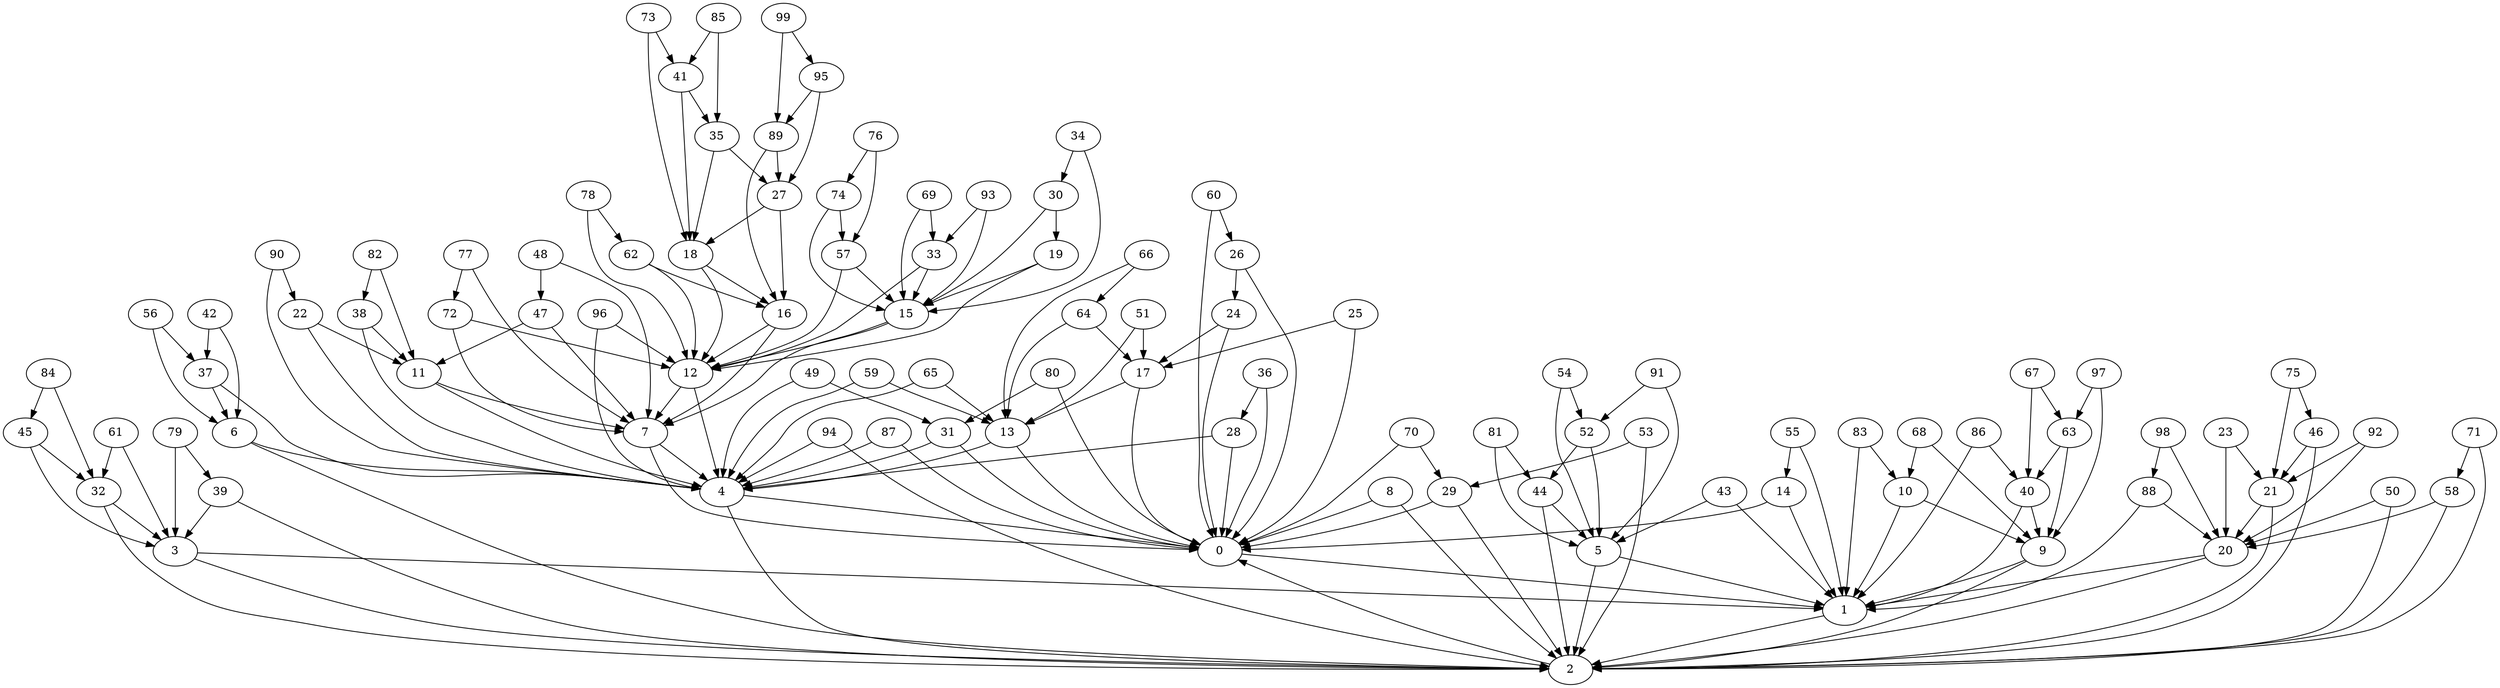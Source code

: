 digraph my_graph {
0 [label=0]
1 [label=1]
2 [label=2]
3 [label=3]
4 [label=4]
5 [label=5]
6 [label=6]
7 [label=7]
8 [label=8]
9 [label=9]
10 [label=10]
11 [label=11]
12 [label=12]
13 [label=13]
14 [label=14]
15 [label=15]
16 [label=16]
17 [label=17]
18 [label=18]
19 [label=19]
20 [label=20]
21 [label=21]
22 [label=22]
23 [label=23]
24 [label=24]
25 [label=25]
26 [label=26]
27 [label=27]
28 [label=28]
29 [label=29]
30 [label=30]
31 [label=31]
32 [label=32]
33 [label=33]
34 [label=34]
35 [label=35]
36 [label=36]
37 [label=37]
38 [label=38]
39 [label=39]
40 [label=40]
41 [label=41]
42 [label=42]
43 [label=43]
44 [label=44]
45 [label=45]
46 [label=46]
47 [label=47]
48 [label=48]
49 [label=49]
50 [label=50]
51 [label=51]
52 [label=52]
53 [label=53]
54 [label=54]
55 [label=55]
56 [label=56]
57 [label=57]
58 [label=58]
59 [label=59]
60 [label=60]
61 [label=61]
62 [label=62]
63 [label=63]
64 [label=64]
65 [label=65]
66 [label=66]
67 [label=67]
68 [label=68]
69 [label=69]
70 [label=70]
71 [label=71]
72 [label=72]
73 [label=73]
74 [label=74]
75 [label=75]
76 [label=76]
77 [label=77]
78 [label=78]
79 [label=79]
80 [label=80]
81 [label=81]
82 [label=82]
83 [label=83]
84 [label=84]
85 [label=85]
86 [label=86]
87 [label=87]
88 [label=88]
89 [label=89]
90 [label=90]
91 [label=91]
92 [label=92]
93 [label=93]
94 [label=94]
95 [label=95]
96 [label=96]
97 [label=97]
98 [label=98]
99 [label=99]
0->1
1->2
2->0
3->1
3->2
4->2
4->0
5->1
5->2
6->4
6->2
7->4
7->0
8->2
8->0
9->1
9->2
10->9
10->1
11->7
11->4
12->7
12->4
13->4
13->0
14->0
14->1
15->12
15->7
16->12
16->7
17->13
17->0
18->16
18->12
19->15
19->12
20->1
20->2
21->20
21->2
22->11
22->4
23->21
23->20
24->17
24->0
25->17
25->0
26->24
26->0
27->18
27->16
28->4
28->0
29->2
29->0
30->19
30->15
31->4
31->0
32->3
32->2
33->15
33->12
34->30
34->15
35->27
35->18
36->28
36->0
37->6
37->4
38->11
38->4
39->3
39->2
40->9
40->1
41->35
41->18
42->37
42->6
43->5
43->1
44->5
44->2
45->32
45->3
46->21
46->2
47->11
47->7
48->47
48->7
49->31
49->4
50->20
50->2
51->17
51->13
52->44
52->5
53->29
53->2
54->52
54->5
55->14
55->1
56->37
56->6
57->15
57->12
58->20
58->2
59->13
59->4
60->26
60->0
61->32
61->3
62->16
62->12
63->40
63->9
64->17
64->13
65->13
65->4
66->64
66->13
67->63
67->40
68->10
68->9
69->33
69->15
70->29
70->0
71->58
71->2
72->12
72->7
73->41
73->18
74->57
74->15
75->46
75->21
76->74
76->57
77->72
77->7
78->62
78->12
79->39
79->3
80->31
80->0
81->44
81->5
82->38
82->11
83->10
83->1
84->45
84->32
85->41
85->35
86->40
86->1
87->4
87->0
88->20
88->1
89->27
89->16
90->22
90->4
91->52
91->5
92->21
92->20
93->33
93->15
94->4
94->2
95->89
95->27
96->12
96->4
97->63
97->9
98->88
98->20
99->95
99->89
}